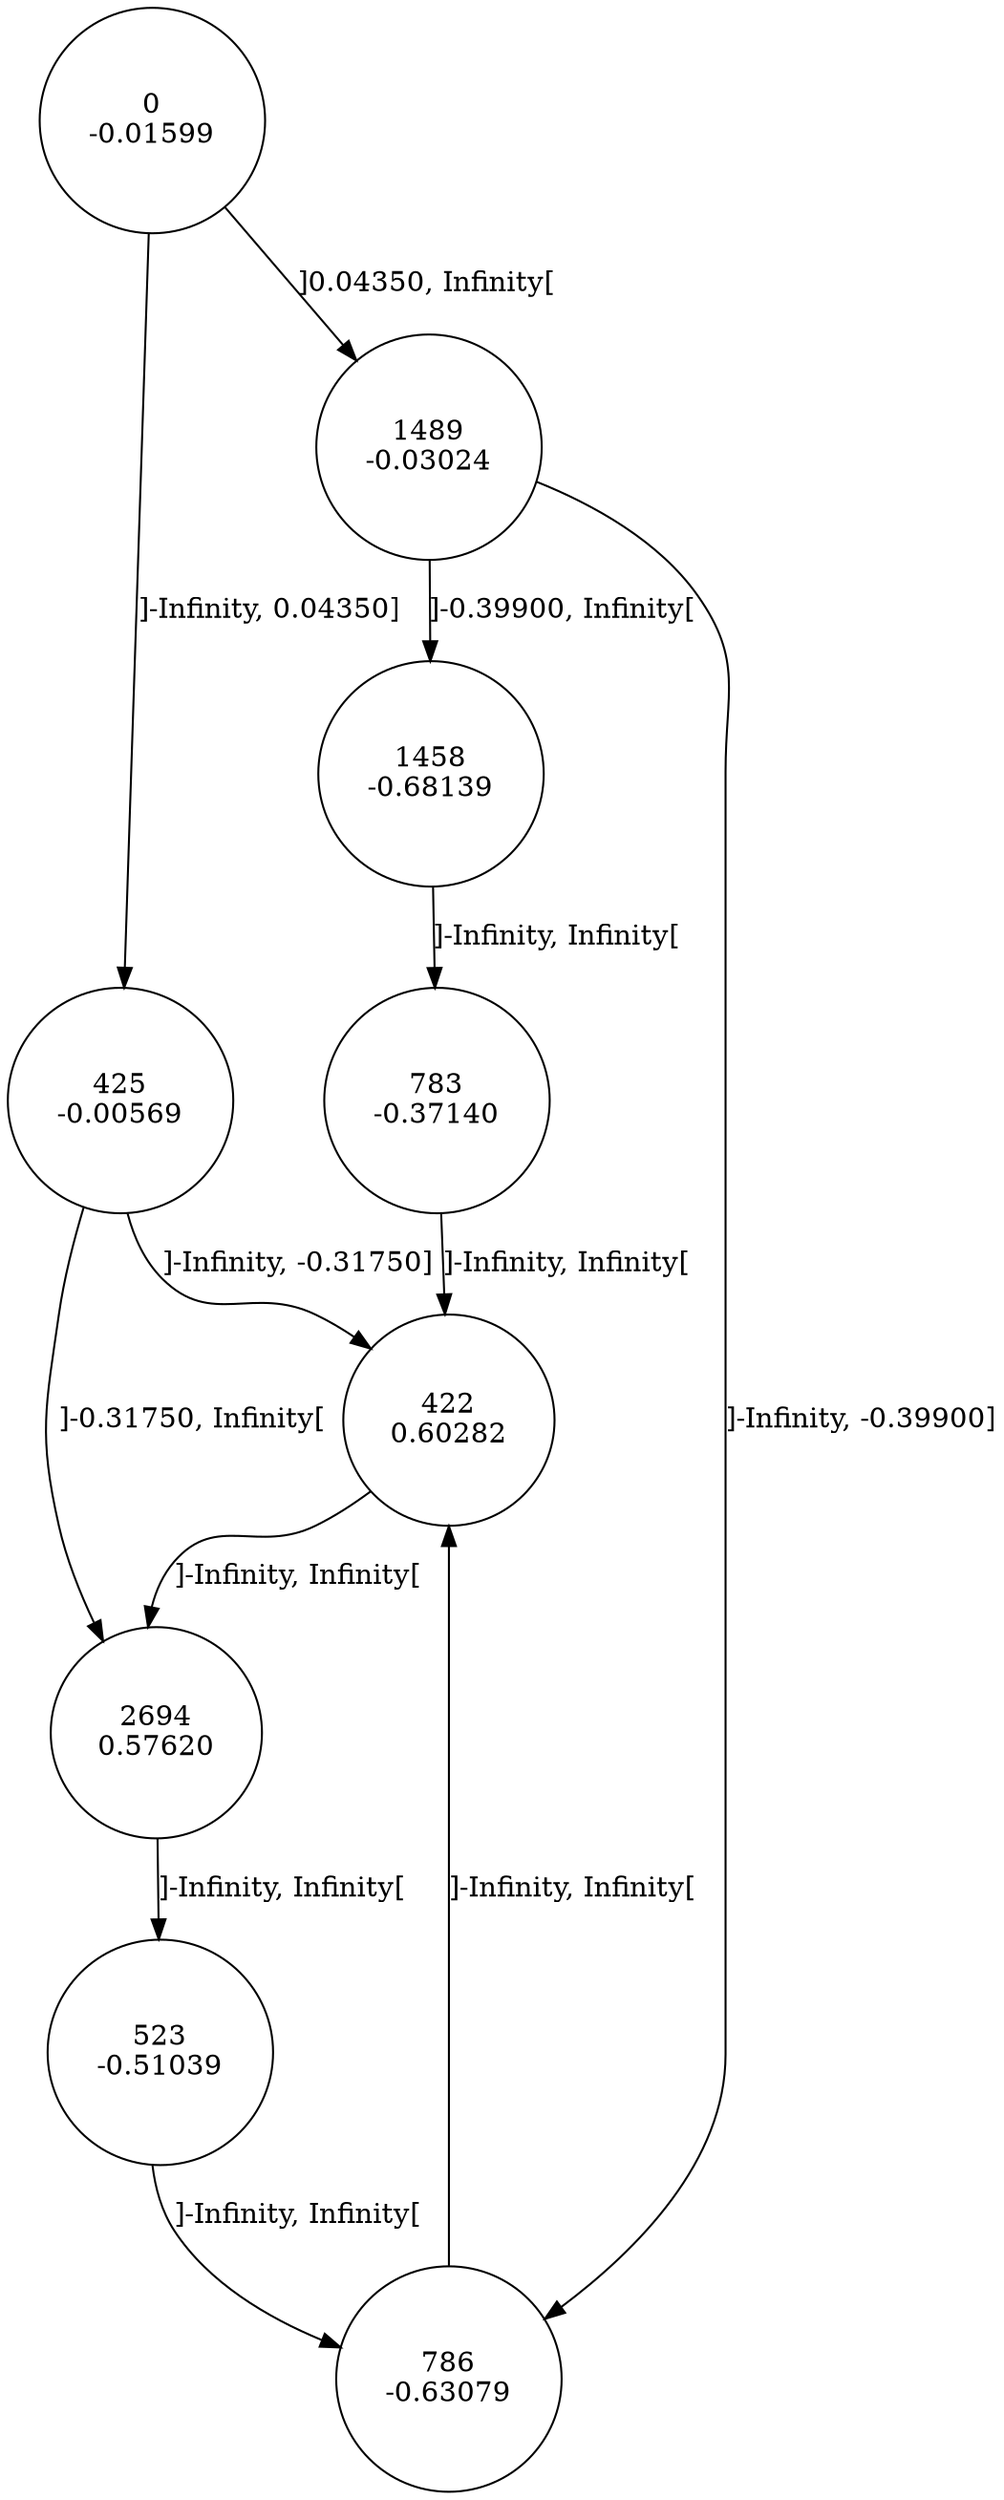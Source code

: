 digraph DFA {
0 [shape=circle, label="0\n-0.01599"];
	0 -> 425 [label="]-Infinity, 0.04350]"];
	0 -> 1489 [label="]0.04350, Infinity["];
1489 [shape=circle, label="1489\n-0.03024"];
	1489 -> 786 [label="]-Infinity, -0.39900]"];
	1489 -> 1458 [label="]-0.39900, Infinity["];
1458 [shape=circle, label="1458\n-0.68139"];
	1458 -> 783 [label="]-Infinity, Infinity["];
783 [shape=circle, label="783\n-0.37140"];
	783 -> 422 [label="]-Infinity, Infinity["];
422 [shape=circle, label="422\n0.60282"];
	422 -> 2694 [label="]-Infinity, Infinity["];
2694 [shape=circle, label="2694\n0.57620"];
	2694 -> 523 [label="]-Infinity, Infinity["];
523 [shape=circle, label="523\n-0.51039"];
	523 -> 786 [label="]-Infinity, Infinity["];
786 [shape=circle, label="786\n-0.63079"];
	786 -> 422 [label="]-Infinity, Infinity["];
425 [shape=circle, label="425\n-0.00569"];
	425 -> 422 [label="]-Infinity, -0.31750]"];
	425 -> 2694 [label="]-0.31750, Infinity["];
}